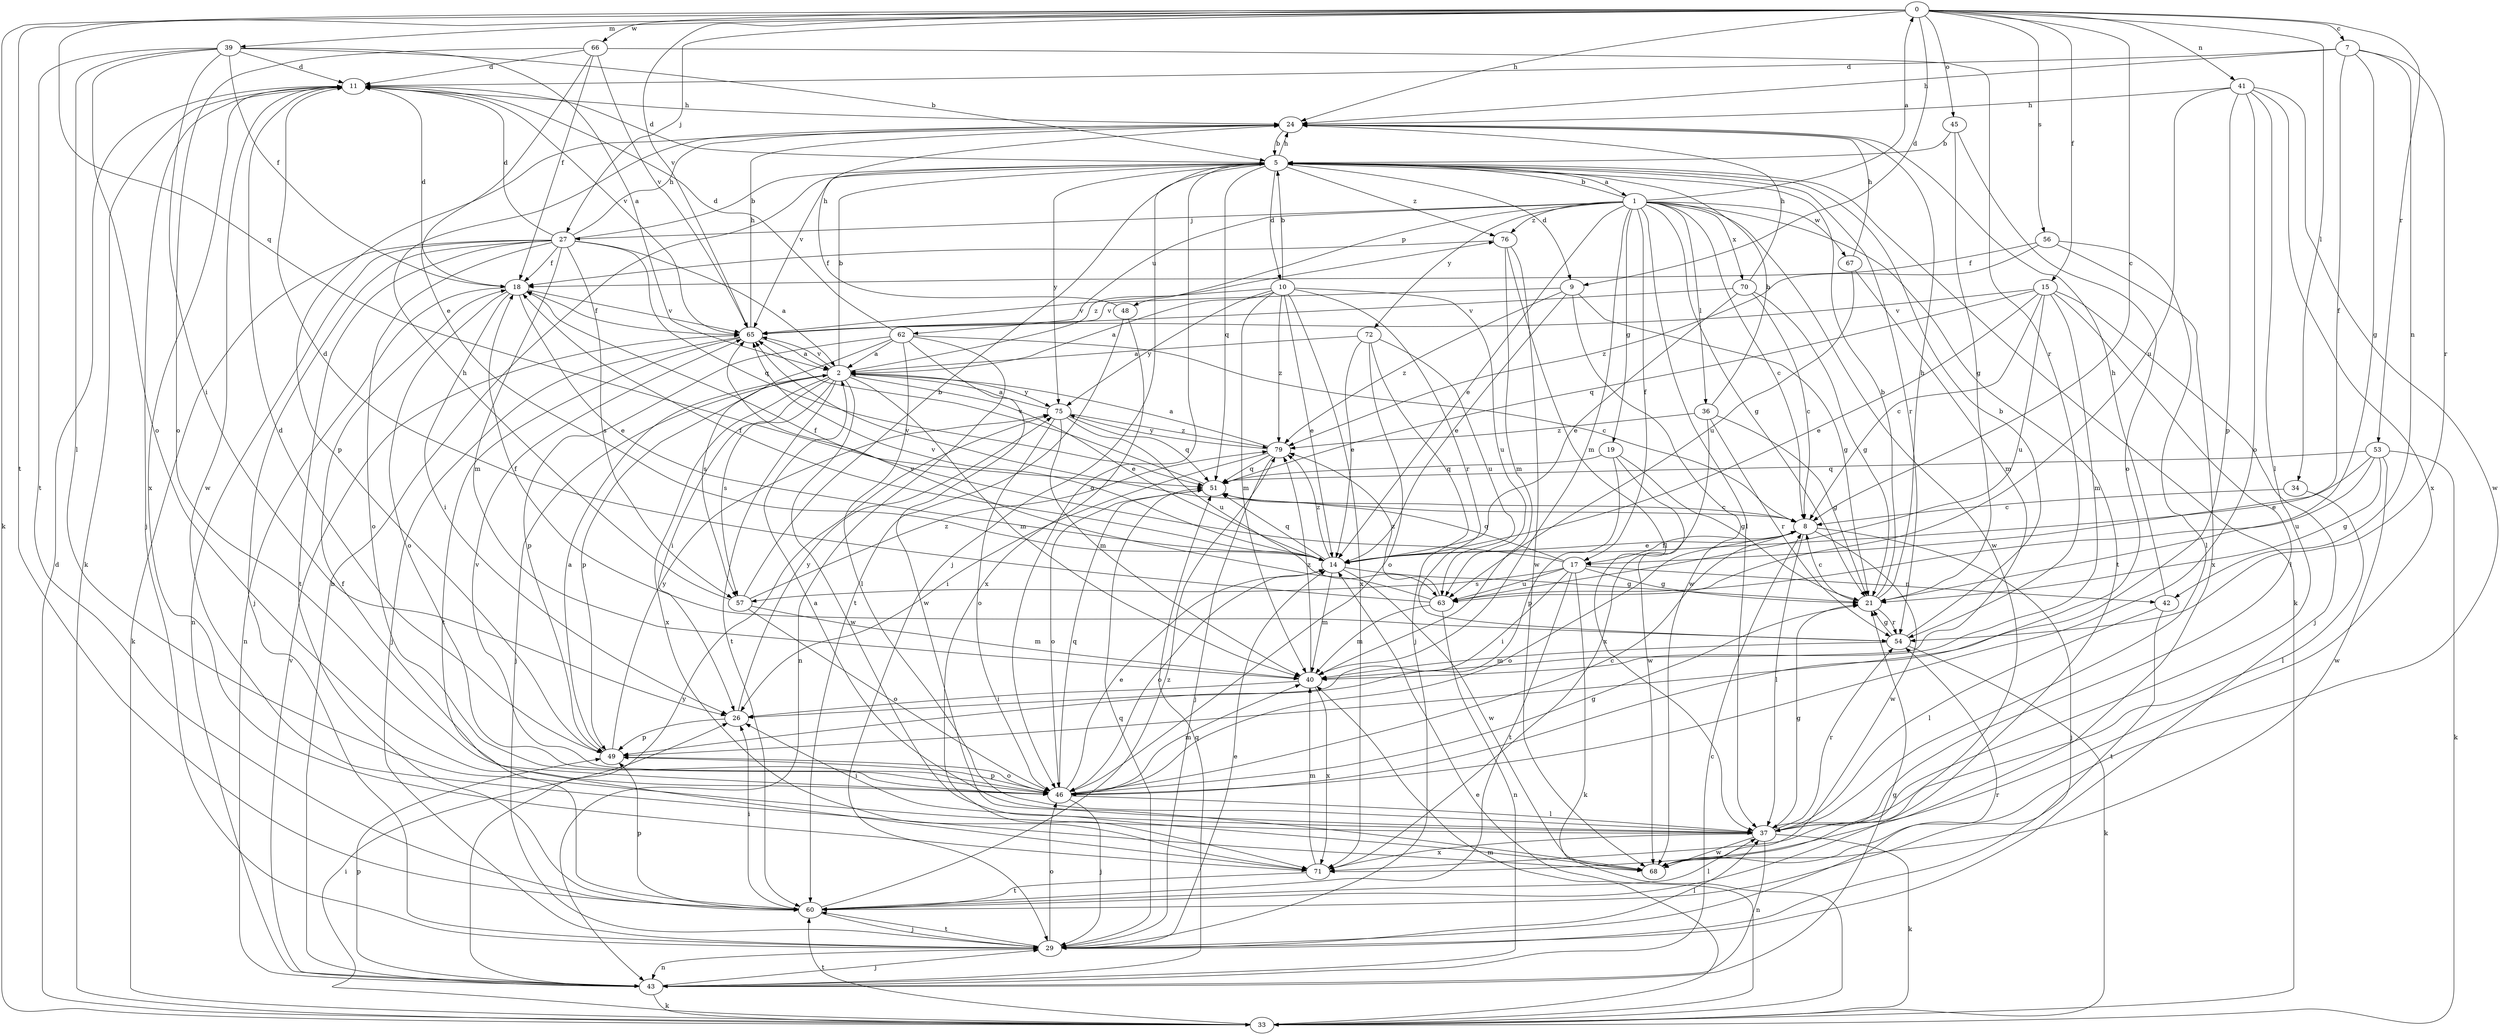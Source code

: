strict digraph  {
0;
1;
2;
5;
7;
8;
9;
10;
11;
14;
15;
17;
18;
19;
21;
24;
26;
27;
29;
33;
34;
36;
37;
39;
40;
41;
42;
43;
45;
46;
48;
49;
51;
53;
54;
56;
57;
60;
62;
63;
65;
66;
67;
68;
70;
71;
72;
75;
76;
79;
0 -> 7  [label=c];
0 -> 8  [label=c];
0 -> 9  [label=d];
0 -> 15  [label=f];
0 -> 24  [label=h];
0 -> 27  [label=j];
0 -> 33  [label=k];
0 -> 34  [label=l];
0 -> 39  [label=m];
0 -> 41  [label=n];
0 -> 45  [label=o];
0 -> 51  [label=q];
0 -> 53  [label=r];
0 -> 56  [label=s];
0 -> 60  [label=t];
0 -> 65  [label=v];
0 -> 66  [label=w];
1 -> 0  [label=a];
1 -> 5  [label=b];
1 -> 8  [label=c];
1 -> 14  [label=e];
1 -> 17  [label=f];
1 -> 19  [label=g];
1 -> 21  [label=g];
1 -> 27  [label=j];
1 -> 36  [label=l];
1 -> 37  [label=l];
1 -> 40  [label=m];
1 -> 48  [label=p];
1 -> 60  [label=t];
1 -> 62  [label=u];
1 -> 67  [label=w];
1 -> 68  [label=w];
1 -> 70  [label=x];
1 -> 72  [label=y];
1 -> 76  [label=z];
2 -> 5  [label=b];
2 -> 14  [label=e];
2 -> 26  [label=i];
2 -> 29  [label=j];
2 -> 40  [label=m];
2 -> 49  [label=p];
2 -> 57  [label=s];
2 -> 60  [label=t];
2 -> 65  [label=v];
2 -> 68  [label=w];
2 -> 71  [label=x];
2 -> 75  [label=y];
2 -> 76  [label=z];
5 -> 1  [label=a];
5 -> 9  [label=d];
5 -> 10  [label=d];
5 -> 11  [label=d];
5 -> 24  [label=h];
5 -> 29  [label=j];
5 -> 33  [label=k];
5 -> 46  [label=o];
5 -> 51  [label=q];
5 -> 54  [label=r];
5 -> 65  [label=v];
5 -> 75  [label=y];
5 -> 76  [label=z];
7 -> 11  [label=d];
7 -> 17  [label=f];
7 -> 21  [label=g];
7 -> 24  [label=h];
7 -> 42  [label=n];
7 -> 54  [label=r];
8 -> 14  [label=e];
8 -> 17  [label=f];
8 -> 29  [label=j];
8 -> 37  [label=l];
8 -> 46  [label=o];
8 -> 65  [label=v];
8 -> 68  [label=w];
9 -> 14  [label=e];
9 -> 21  [label=g];
9 -> 65  [label=v];
9 -> 68  [label=w];
9 -> 79  [label=z];
10 -> 2  [label=a];
10 -> 5  [label=b];
10 -> 14  [label=e];
10 -> 40  [label=m];
10 -> 54  [label=r];
10 -> 63  [label=u];
10 -> 65  [label=v];
10 -> 71  [label=x];
10 -> 75  [label=y];
10 -> 79  [label=z];
11 -> 24  [label=h];
11 -> 29  [label=j];
11 -> 33  [label=k];
11 -> 65  [label=v];
11 -> 68  [label=w];
11 -> 71  [label=x];
14 -> 18  [label=f];
14 -> 21  [label=g];
14 -> 40  [label=m];
14 -> 46  [label=o];
14 -> 51  [label=q];
14 -> 65  [label=v];
14 -> 68  [label=w];
14 -> 79  [label=z];
15 -> 8  [label=c];
15 -> 14  [label=e];
15 -> 29  [label=j];
15 -> 37  [label=l];
15 -> 40  [label=m];
15 -> 51  [label=q];
15 -> 63  [label=u];
15 -> 65  [label=v];
17 -> 18  [label=f];
17 -> 21  [label=g];
17 -> 26  [label=i];
17 -> 33  [label=k];
17 -> 42  [label=n];
17 -> 51  [label=q];
17 -> 57  [label=s];
17 -> 60  [label=t];
17 -> 63  [label=u];
18 -> 11  [label=d];
18 -> 14  [label=e];
18 -> 26  [label=i];
18 -> 43  [label=n];
18 -> 46  [label=o];
18 -> 65  [label=v];
19 -> 21  [label=g];
19 -> 49  [label=p];
19 -> 51  [label=q];
19 -> 68  [label=w];
21 -> 5  [label=b];
21 -> 8  [label=c];
21 -> 24  [label=h];
21 -> 54  [label=r];
24 -> 5  [label=b];
24 -> 49  [label=p];
26 -> 49  [label=p];
26 -> 75  [label=y];
27 -> 2  [label=a];
27 -> 5  [label=b];
27 -> 11  [label=d];
27 -> 18  [label=f];
27 -> 24  [label=h];
27 -> 29  [label=j];
27 -> 33  [label=k];
27 -> 40  [label=m];
27 -> 43  [label=n];
27 -> 46  [label=o];
27 -> 51  [label=q];
27 -> 57  [label=s];
27 -> 60  [label=t];
29 -> 14  [label=e];
29 -> 37  [label=l];
29 -> 43  [label=n];
29 -> 46  [label=o];
29 -> 51  [label=q];
29 -> 54  [label=r];
29 -> 60  [label=t];
33 -> 11  [label=d];
33 -> 14  [label=e];
33 -> 26  [label=i];
33 -> 40  [label=m];
33 -> 60  [label=t];
34 -> 8  [label=c];
34 -> 37  [label=l];
36 -> 5  [label=b];
36 -> 21  [label=g];
36 -> 54  [label=r];
36 -> 71  [label=x];
36 -> 79  [label=z];
37 -> 2  [label=a];
37 -> 21  [label=g];
37 -> 26  [label=i];
37 -> 33  [label=k];
37 -> 43  [label=n];
37 -> 54  [label=r];
37 -> 68  [label=w];
37 -> 71  [label=x];
39 -> 2  [label=a];
39 -> 5  [label=b];
39 -> 11  [label=d];
39 -> 18  [label=f];
39 -> 26  [label=i];
39 -> 37  [label=l];
39 -> 46  [label=o];
39 -> 60  [label=t];
40 -> 26  [label=i];
40 -> 71  [label=x];
40 -> 79  [label=z];
41 -> 24  [label=h];
41 -> 37  [label=l];
41 -> 46  [label=o];
41 -> 49  [label=p];
41 -> 63  [label=u];
41 -> 68  [label=w];
41 -> 71  [label=x];
42 -> 24  [label=h];
42 -> 37  [label=l];
42 -> 60  [label=t];
43 -> 5  [label=b];
43 -> 8  [label=c];
43 -> 21  [label=g];
43 -> 29  [label=j];
43 -> 33  [label=k];
43 -> 49  [label=p];
43 -> 51  [label=q];
43 -> 65  [label=v];
43 -> 75  [label=y];
45 -> 5  [label=b];
45 -> 21  [label=g];
45 -> 46  [label=o];
46 -> 8  [label=c];
46 -> 14  [label=e];
46 -> 21  [label=g];
46 -> 29  [label=j];
46 -> 37  [label=l];
46 -> 40  [label=m];
46 -> 49  [label=p];
46 -> 51  [label=q];
46 -> 65  [label=v];
48 -> 24  [label=h];
48 -> 60  [label=t];
48 -> 71  [label=x];
49 -> 2  [label=a];
49 -> 11  [label=d];
49 -> 46  [label=o];
49 -> 75  [label=y];
51 -> 8  [label=c];
51 -> 46  [label=o];
51 -> 65  [label=v];
53 -> 14  [label=e];
53 -> 21  [label=g];
53 -> 33  [label=k];
53 -> 51  [label=q];
53 -> 63  [label=u];
53 -> 68  [label=w];
54 -> 5  [label=b];
54 -> 18  [label=f];
54 -> 21  [label=g];
54 -> 33  [label=k];
54 -> 40  [label=m];
56 -> 18  [label=f];
56 -> 37  [label=l];
56 -> 71  [label=x];
56 -> 79  [label=z];
57 -> 5  [label=b];
57 -> 24  [label=h];
57 -> 40  [label=m];
57 -> 46  [label=o];
57 -> 79  [label=z];
60 -> 26  [label=i];
60 -> 29  [label=j];
60 -> 37  [label=l];
60 -> 49  [label=p];
60 -> 79  [label=z];
62 -> 2  [label=a];
62 -> 8  [label=c];
62 -> 11  [label=d];
62 -> 37  [label=l];
62 -> 43  [label=n];
62 -> 49  [label=p];
62 -> 57  [label=s];
62 -> 68  [label=w];
63 -> 11  [label=d];
63 -> 40  [label=m];
63 -> 43  [label=n];
63 -> 65  [label=v];
63 -> 79  [label=z];
65 -> 2  [label=a];
65 -> 18  [label=f];
65 -> 24  [label=h];
65 -> 29  [label=j];
65 -> 60  [label=t];
66 -> 11  [label=d];
66 -> 14  [label=e];
66 -> 18  [label=f];
66 -> 46  [label=o];
66 -> 54  [label=r];
66 -> 65  [label=v];
67 -> 24  [label=h];
67 -> 40  [label=m];
67 -> 63  [label=u];
70 -> 8  [label=c];
70 -> 14  [label=e];
70 -> 21  [label=g];
70 -> 24  [label=h];
70 -> 65  [label=v];
71 -> 18  [label=f];
71 -> 40  [label=m];
71 -> 60  [label=t];
72 -> 2  [label=a];
72 -> 14  [label=e];
72 -> 29  [label=j];
72 -> 46  [label=o];
72 -> 63  [label=u];
75 -> 2  [label=a];
75 -> 40  [label=m];
75 -> 46  [label=o];
75 -> 51  [label=q];
75 -> 63  [label=u];
75 -> 79  [label=z];
76 -> 18  [label=f];
76 -> 37  [label=l];
76 -> 40  [label=m];
76 -> 68  [label=w];
79 -> 2  [label=a];
79 -> 26  [label=i];
79 -> 29  [label=j];
79 -> 51  [label=q];
79 -> 75  [label=y];
}
